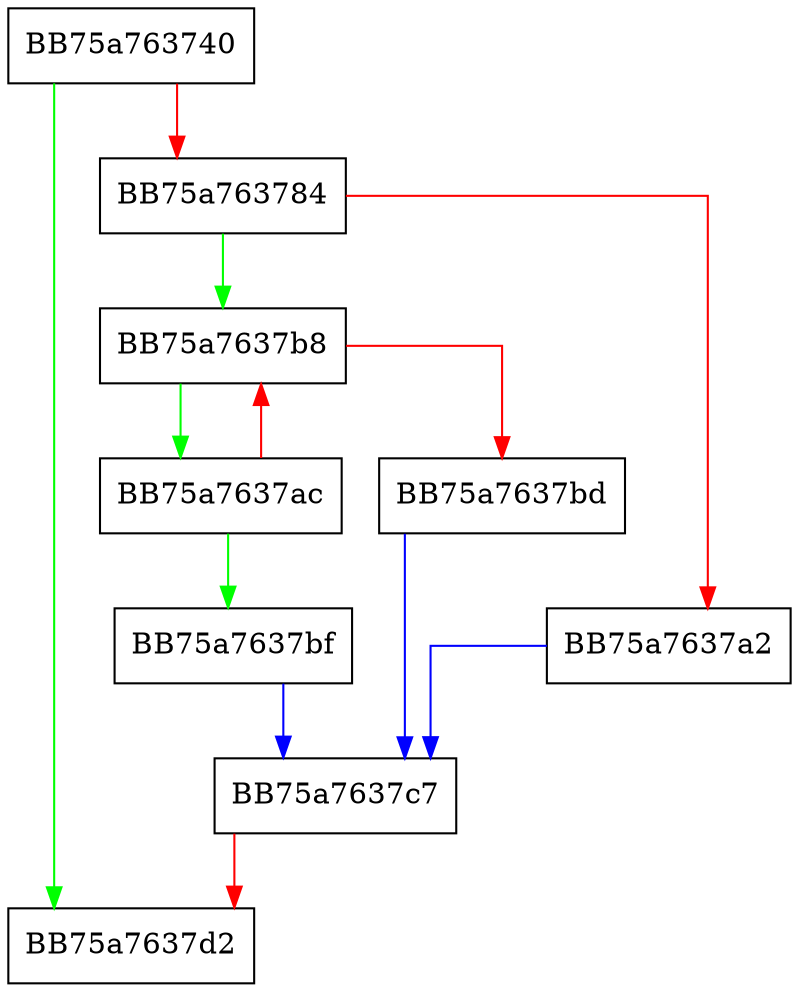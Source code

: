 digraph sqlite3UnlinkAndDeleteIndex {
  node [shape="box"];
  graph [splines=ortho];
  BB75a763740 -> BB75a7637d2 [color="green"];
  BB75a763740 -> BB75a763784 [color="red"];
  BB75a763784 -> BB75a7637b8 [color="green"];
  BB75a763784 -> BB75a7637a2 [color="red"];
  BB75a7637a2 -> BB75a7637c7 [color="blue"];
  BB75a7637ac -> BB75a7637bf [color="green"];
  BB75a7637ac -> BB75a7637b8 [color="red"];
  BB75a7637b8 -> BB75a7637ac [color="green"];
  BB75a7637b8 -> BB75a7637bd [color="red"];
  BB75a7637bd -> BB75a7637c7 [color="blue"];
  BB75a7637bf -> BB75a7637c7 [color="blue"];
  BB75a7637c7 -> BB75a7637d2 [color="red"];
}